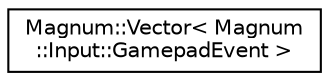 digraph "圖形化之類別階層"
{
  edge [fontname="Helvetica",fontsize="10",labelfontname="Helvetica",labelfontsize="10"];
  node [fontname="Helvetica",fontsize="10",shape=record];
  rankdir="LR";
  Node1 [label="Magnum::Vector\< Magnum\l::Input::GamepadEvent \>",height=0.2,width=0.4,color="black", fillcolor="white", style="filled",URL="$class_magnum_1_1_vector.html"];
}
